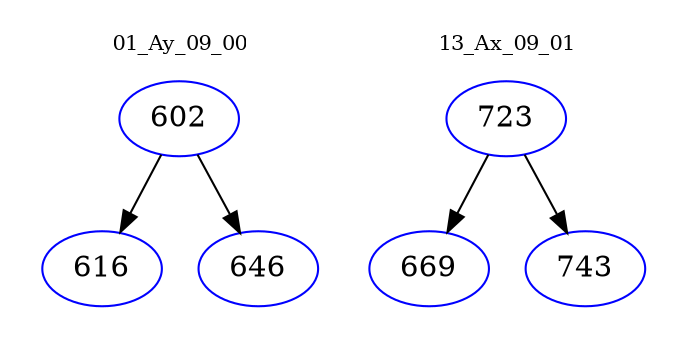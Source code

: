 digraph{
subgraph cluster_0 {
color = white
label = "01_Ay_09_00";
fontsize=10;
T0_602 [label="602", color="blue"]
T0_602 -> T0_616 [color="black"]
T0_616 [label="616", color="blue"]
T0_602 -> T0_646 [color="black"]
T0_646 [label="646", color="blue"]
}
subgraph cluster_1 {
color = white
label = "13_Ax_09_01";
fontsize=10;
T1_723 [label="723", color="blue"]
T1_723 -> T1_669 [color="black"]
T1_669 [label="669", color="blue"]
T1_723 -> T1_743 [color="black"]
T1_743 [label="743", color="blue"]
}
}
